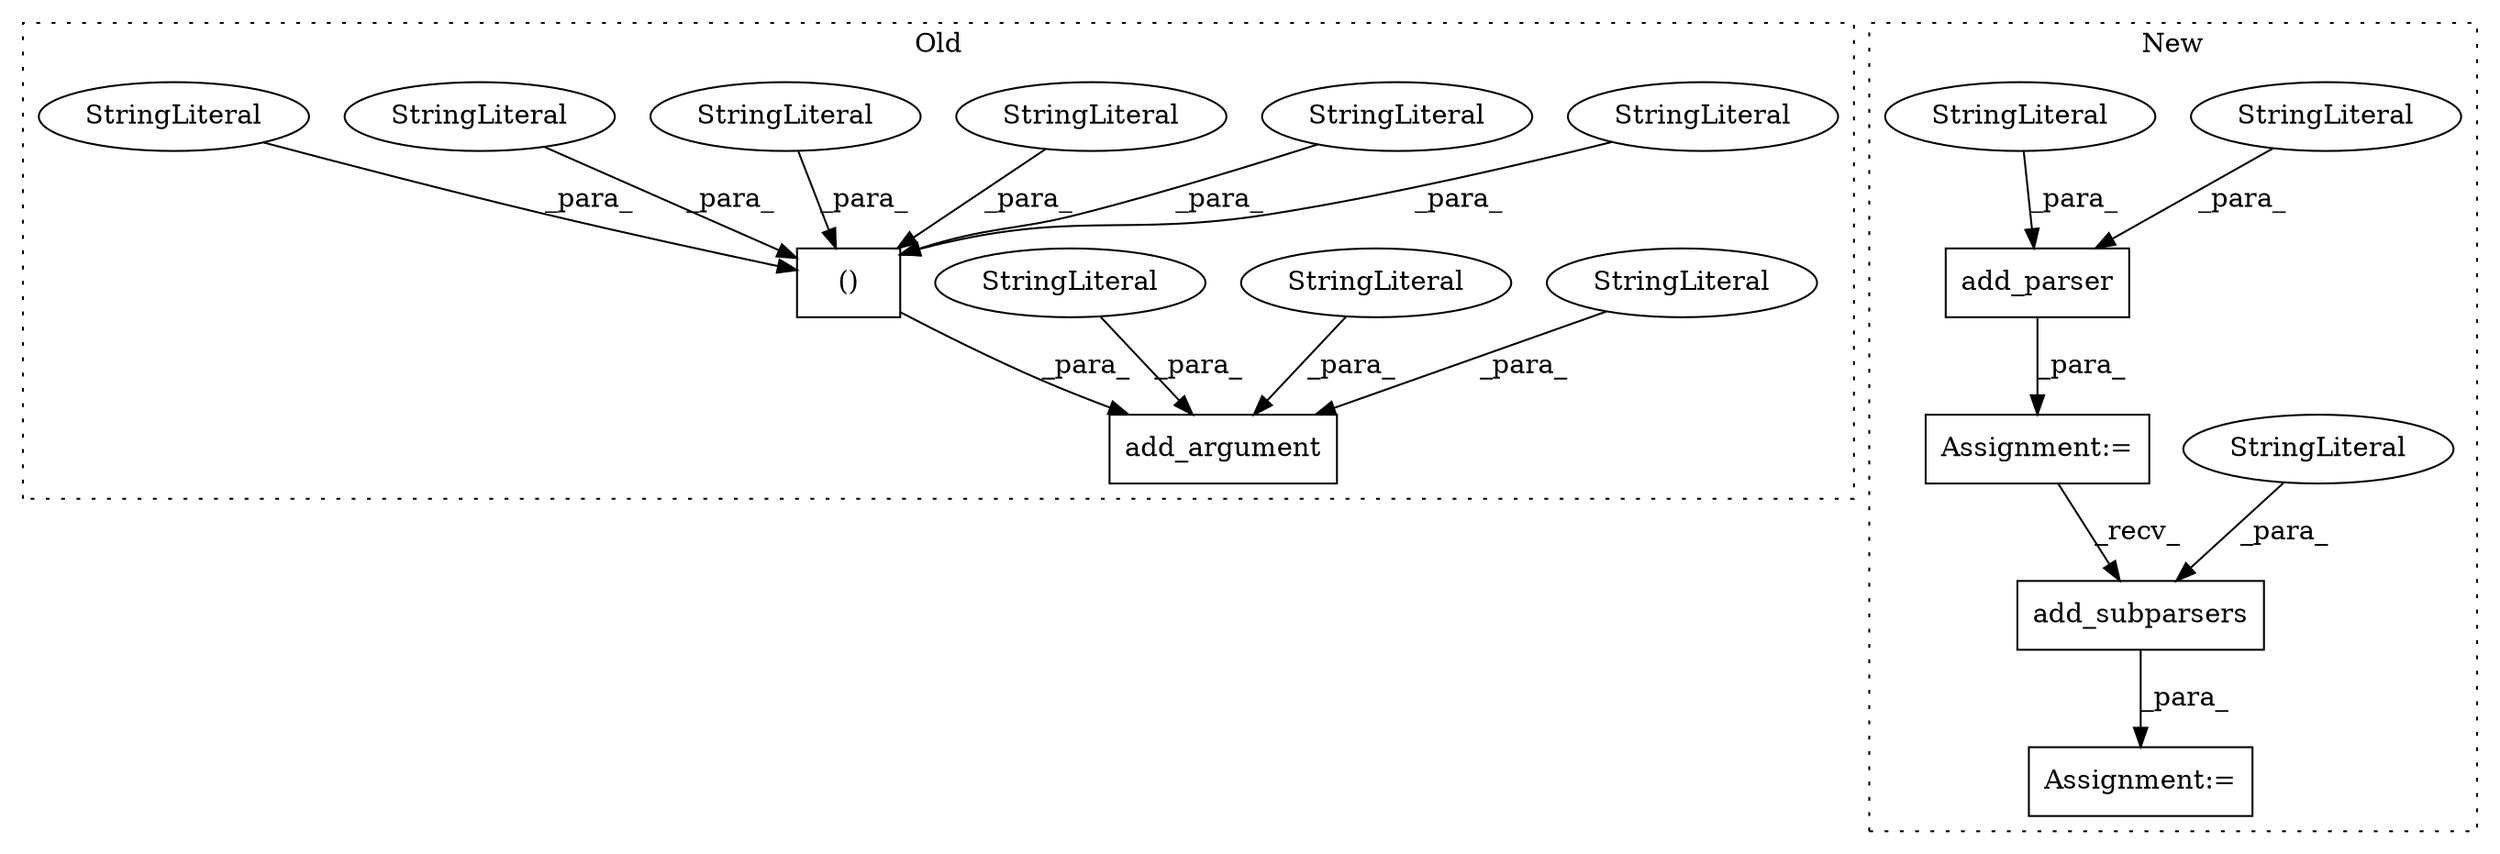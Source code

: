 digraph G {
subgraph cluster0 {
1 [label="()" a="106" s="65329" l="131" shape="box"];
4 [label="add_argument" a="32" s="65262,65579" l="13,1" shape="box"];
5 [label="StringLiteral" a="45" s="65329" l="3" shape="ellipse"];
6 [label="StringLiteral" a="45" s="65280" l="14" shape="ellipse"];
7 [label="StringLiteral" a="45" s="65300" l="10" shape="ellipse"];
8 [label="StringLiteral" a="45" s="65415" l="3" shape="ellipse"];
9 [label="StringLiteral" a="45" s="65361" l="6" shape="ellipse"];
10 [label="StringLiteral" a="45" s="65295" l="4" shape="ellipse"];
11 [label="StringLiteral" a="45" s="65431" l="8" shape="ellipse"];
12 [label="StringLiteral" a="45" s="65452" l="8" shape="ellipse"];
13 [label="StringLiteral" a="45" s="65345" l="3" shape="ellipse"];
label = "Old";
style="dotted";
}
subgraph cluster1 {
2 [label="add_parser" a="32" s="65930,65998" l="11,1" shape="box"];
3 [label="Assignment:=" a="7" s="66024" l="1" shape="box"];
14 [label="StringLiteral" a="45" s="65950" l="48" shape="ellipse"];
15 [label="Assignment:=" a="7" s="65915" l="1" shape="box"];
16 [label="add_subparsers" a="32" s="66034,66094" l="15,1" shape="box"];
17 [label="StringLiteral" a="45" s="66049" l="45" shape="ellipse"];
18 [label="StringLiteral" a="45" s="65941" l="8" shape="ellipse"];
label = "New";
style="dotted";
}
1 -> 4 [label="_para_"];
2 -> 15 [label="_para_"];
5 -> 1 [label="_para_"];
6 -> 4 [label="_para_"];
7 -> 4 [label="_para_"];
8 -> 1 [label="_para_"];
9 -> 1 [label="_para_"];
10 -> 4 [label="_para_"];
11 -> 1 [label="_para_"];
12 -> 1 [label="_para_"];
13 -> 1 [label="_para_"];
14 -> 2 [label="_para_"];
15 -> 16 [label="_recv_"];
16 -> 3 [label="_para_"];
17 -> 16 [label="_para_"];
18 -> 2 [label="_para_"];
}
